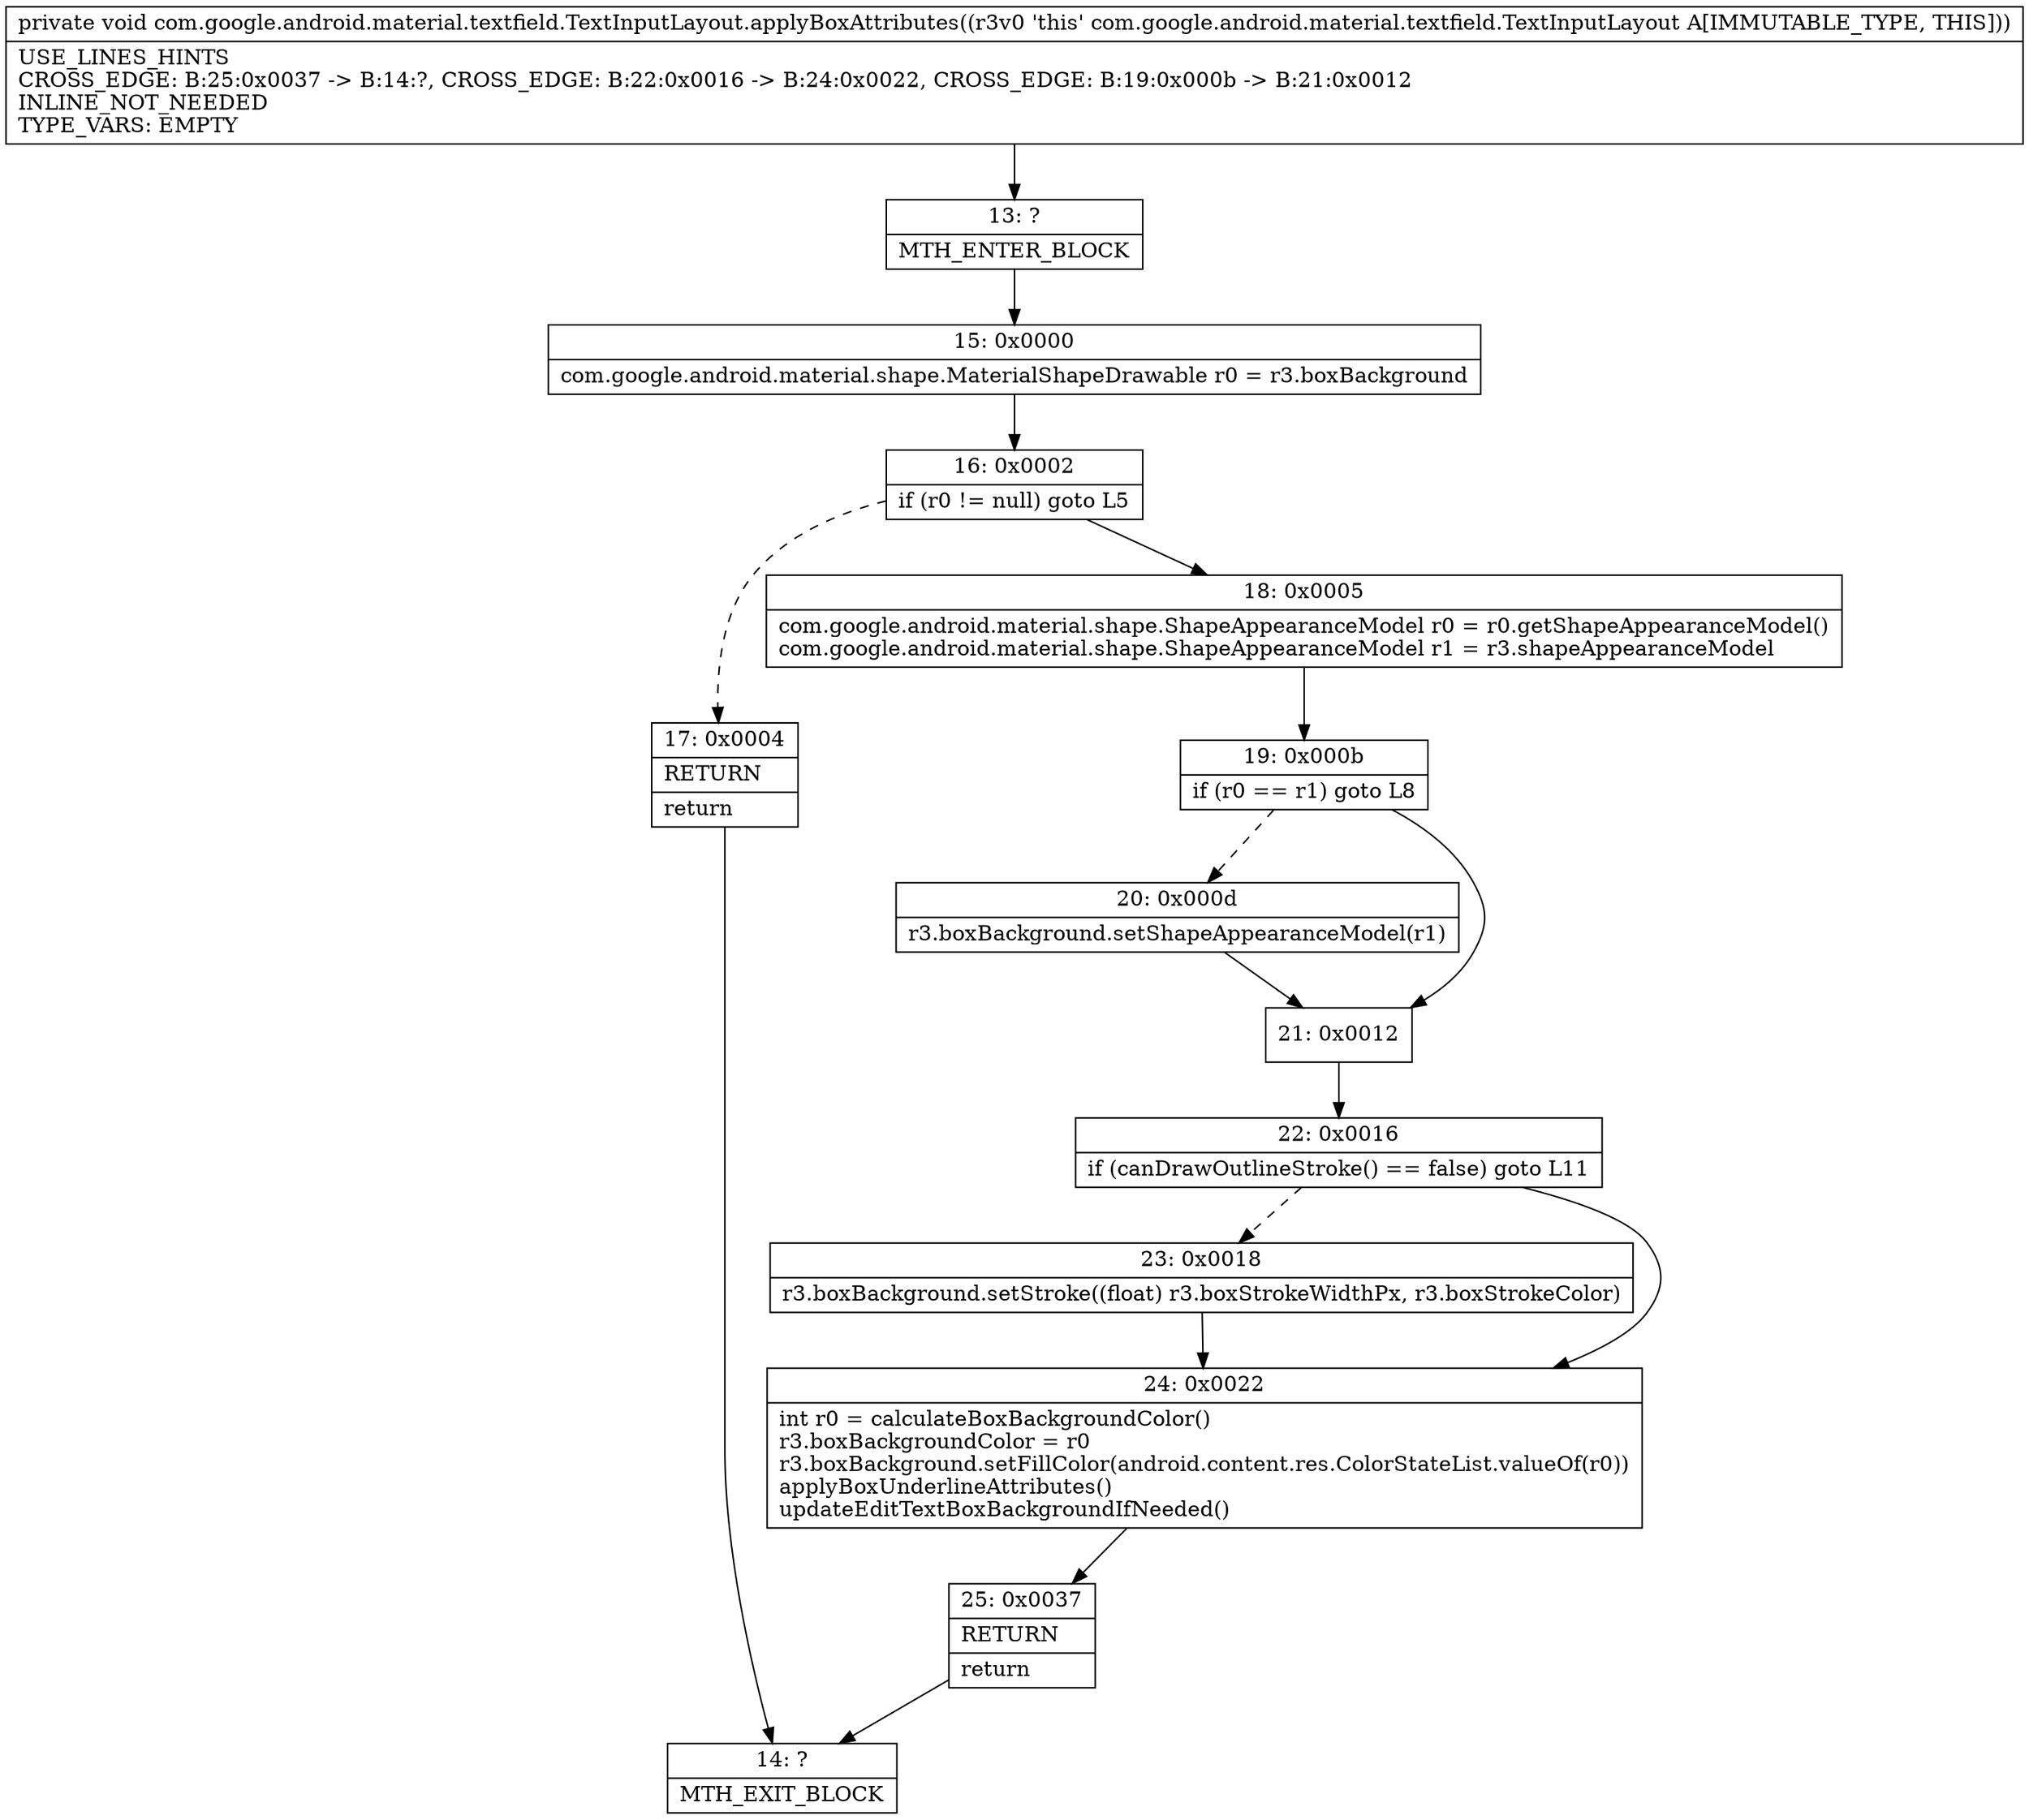 digraph "CFG forcom.google.android.material.textfield.TextInputLayout.applyBoxAttributes()V" {
Node_13 [shape=record,label="{13\:\ ?|MTH_ENTER_BLOCK\l}"];
Node_15 [shape=record,label="{15\:\ 0x0000|com.google.android.material.shape.MaterialShapeDrawable r0 = r3.boxBackground\l}"];
Node_16 [shape=record,label="{16\:\ 0x0002|if (r0 != null) goto L5\l}"];
Node_17 [shape=record,label="{17\:\ 0x0004|RETURN\l|return\l}"];
Node_14 [shape=record,label="{14\:\ ?|MTH_EXIT_BLOCK\l}"];
Node_18 [shape=record,label="{18\:\ 0x0005|com.google.android.material.shape.ShapeAppearanceModel r0 = r0.getShapeAppearanceModel()\lcom.google.android.material.shape.ShapeAppearanceModel r1 = r3.shapeAppearanceModel\l}"];
Node_19 [shape=record,label="{19\:\ 0x000b|if (r0 == r1) goto L8\l}"];
Node_20 [shape=record,label="{20\:\ 0x000d|r3.boxBackground.setShapeAppearanceModel(r1)\l}"];
Node_21 [shape=record,label="{21\:\ 0x0012}"];
Node_22 [shape=record,label="{22\:\ 0x0016|if (canDrawOutlineStroke() == false) goto L11\l}"];
Node_23 [shape=record,label="{23\:\ 0x0018|r3.boxBackground.setStroke((float) r3.boxStrokeWidthPx, r3.boxStrokeColor)\l}"];
Node_24 [shape=record,label="{24\:\ 0x0022|int r0 = calculateBoxBackgroundColor()\lr3.boxBackgroundColor = r0\lr3.boxBackground.setFillColor(android.content.res.ColorStateList.valueOf(r0))\lapplyBoxUnderlineAttributes()\lupdateEditTextBoxBackgroundIfNeeded()\l}"];
Node_25 [shape=record,label="{25\:\ 0x0037|RETURN\l|return\l}"];
MethodNode[shape=record,label="{private void com.google.android.material.textfield.TextInputLayout.applyBoxAttributes((r3v0 'this' com.google.android.material.textfield.TextInputLayout A[IMMUTABLE_TYPE, THIS]))  | USE_LINES_HINTS\lCROSS_EDGE: B:25:0x0037 \-\> B:14:?, CROSS_EDGE: B:22:0x0016 \-\> B:24:0x0022, CROSS_EDGE: B:19:0x000b \-\> B:21:0x0012\lINLINE_NOT_NEEDED\lTYPE_VARS: EMPTY\l}"];
MethodNode -> Node_13;Node_13 -> Node_15;
Node_15 -> Node_16;
Node_16 -> Node_17[style=dashed];
Node_16 -> Node_18;
Node_17 -> Node_14;
Node_18 -> Node_19;
Node_19 -> Node_20[style=dashed];
Node_19 -> Node_21;
Node_20 -> Node_21;
Node_21 -> Node_22;
Node_22 -> Node_23[style=dashed];
Node_22 -> Node_24;
Node_23 -> Node_24;
Node_24 -> Node_25;
Node_25 -> Node_14;
}

